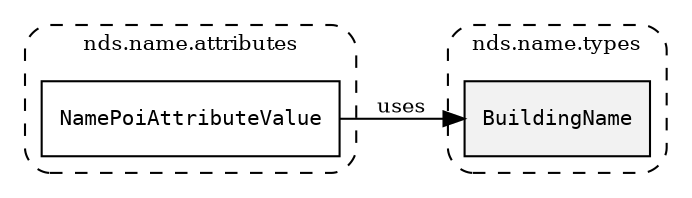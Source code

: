 /**
 * This dot file creates symbol collaboration diagram for BuildingName.
 */
digraph ZSERIO
{
    node [shape=box, fontsize=10];
    rankdir="LR";
    fontsize=10;
    tooltip="BuildingName collaboration diagram";

    subgraph "cluster_nds.name.types"
    {
        style="dashed, rounded";
        label="nds.name.types";
        tooltip="Package nds.name.types";
        href="../../../content/packages/nds.name.types.html#Package-nds-name-types";
        target="_parent";

        "BuildingName" [style="filled", fillcolor="#0000000D", target="_parent", label=<<font face="monospace"><table align="center" border="0" cellspacing="0" cellpadding="0"><tr><td href="../../../content/packages/nds.name.types.html#Subtype-BuildingName" title="Subtype defined in nds.name.types">BuildingName</td></tr></table></font>>];
    }

    subgraph "cluster_nds.name.attributes"
    {
        style="dashed, rounded";
        label="nds.name.attributes";
        tooltip="Package nds.name.attributes";
        href="../../../content/packages/nds.name.attributes.html#Package-nds-name-attributes";
        target="_parent";

        "NamePoiAttributeValue" [target="_parent", label=<<font face="monospace"><table align="center" border="0" cellspacing="0" cellpadding="0"><tr><td href="../../../content/packages/nds.name.attributes.html#Choice-NamePoiAttributeValue" title="Choice defined in nds.name.attributes">NamePoiAttributeValue</td></tr></table></font>>];
    }

    "NamePoiAttributeValue" -> "BuildingName" [label="uses", fontsize=10];
}
